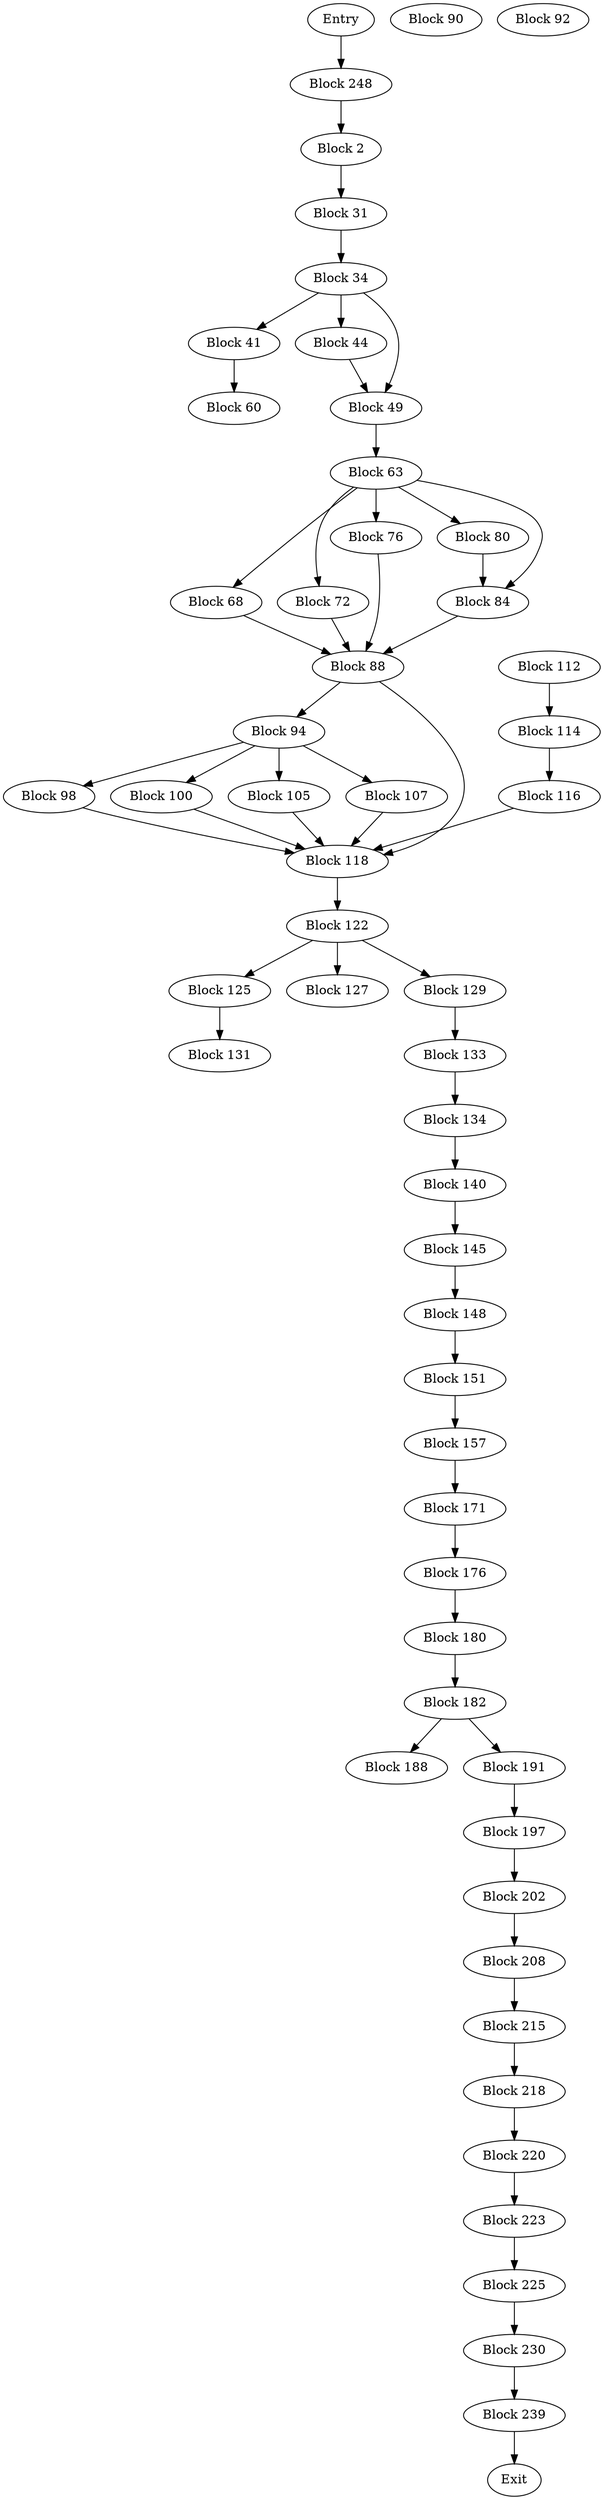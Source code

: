 digraph CFG {
    // Nodes
    0 [label="Entry"];
    1 [label="Block 2"];
    2 [label="Block 248"];
    3 [label="Block 31"];
    4 [label="Block 34"];
    5 [label="Block 41"];
    6 [label="Block 44"];
    7 [label="Block 49"];
    8 [label="Block 60"];
    9 [label="Block 63"];
    10 [label="Block 68"];
    11 [label="Block 72"];
    12 [label="Block 76"];
    13 [label="Block 80"];
    14 [label="Block 84"];
    15 [label="Block 88"];
    16 [label="Block 90"];
    17 [label="Block 92"];
    18 [label="Block 94"];
    19 [label="Block 98"];
    20 [label="Block 100"];
    21 [label="Block 105"];
    22 [label="Block 107"];
    23 [label="Block 112"];
    24 [label="Block 114"];
    25 [label="Block 116"];
    26 [label="Block 118"];
    27 [label="Block 122"];
    28 [label="Block 125"];
    29 [label="Block 127"];
    30 [label="Block 129"];
    31 [label="Block 131"];
    32 [label="Block 133"];
    33 [label="Block 134"];
    34 [label="Block 140"];
    35 [label="Block 145"];
    36 [label="Block 148"];
    37 [label="Block 151"];
    38 [label="Block 157"];
    39 [label="Block 171"];
    40 [label="Block 176"];
    41 [label="Block 180"];
    42 [label="Block 182"];
    43 [label="Block 188"];
    44 [label="Block 191"];
    45 [label="Block 197"];
    46 [label="Block 202"];
    47 [label="Block 208"];
    48 [label="Block 215"];
    49 [label="Block 218"];
    50 [label="Block 220"];
    51 [label="Block 223"];
    52 [label="Block 225"];
    53 [label="Block 230"];
    54 [label="Block 239"];
    55 [label="Exit"];

    // Edges
    0 -> 2;
    2 -> 1;
    1 -> 3;
    3 -> 4;
    4 -> 5;
    4 -> 6;
    4 -> 7;
    5 -> 8;
    6 -> 7;
    7 -> 9;
    9 -> 10;
    9 -> 11;
    9 -> 12;
    9 -> 13;
    9 -> 14;
    10 -> 15;
    11 -> 15;
    12 -> 15;
    13 -> 14;
    14 -> 15;
    15 -> 26;
    15 -> 18;
    18 -> 19;
    18 -> 20;
    18 -> 21;
    18 -> 22;
    19 -> 26;
    20 -> 26;
    21 -> 26;
    22 -> 26;
    23 -> 24;
    24 -> 25;
    25 -> 26;
    26 -> 27;
    27 -> 28;
    27 -> 29;
    27 -> 30;
    28 -> 31;
    30 -> 32;
    32 -> 33;
    33 -> 34;
    34 -> 35;
    35 -> 36;
    36 -> 37;
    37 -> 38;
    38 -> 39;
    39 -> 40;
    40 -> 41;
    41 -> 42;
    42 -> 43;
    42 -> 44;
    44 -> 45;
    45 -> 46;
    46 -> 47;
    47 -> 48;
    48 -> 49;
    49 -> 50;
    50 -> 51;
    51 -> 52;
    52 -> 53;
    53 -> 54;
    54 -> 55;
}